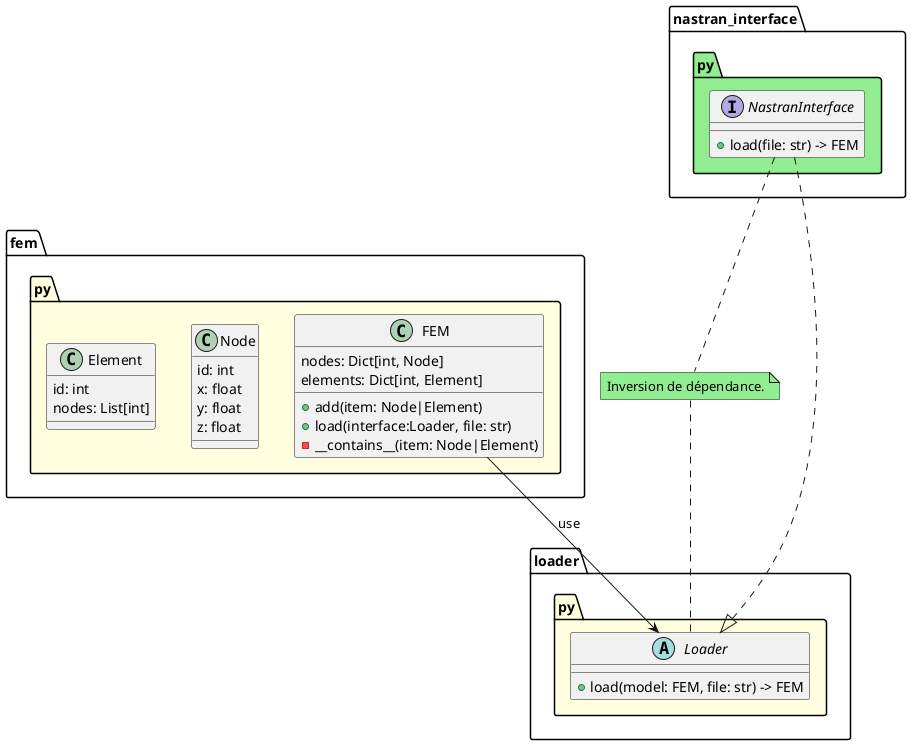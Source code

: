 @startuml

fem.py.FEM --> loader.py.Loader : " use"
nastran_interface.py.NastranInterface ..|> loader.py.Loader

note "Inversion de dépendance." as N2 #LightGreen
nastran_interface.py.NastranInterface .. N2 
N2 .. loader.py.Loader

namespace fem.py #LightYellow {
    class Node {
        id: int
        x: float
        y: float
        z: float
    }

    class Element {
        id: int
        nodes: List[int]
    }

    class FEM {
        nodes: Dict[int, Node]
        elements: Dict[int, Element]
        +add(item: Node|Element)
        +load(interface:Loader, file: str)
        -__contains__(item: Node|Element)
    }
}

namespace loader.py #LightYellow {
    abstract class  Loader {
        +load(model: FEM, file: str) -> FEM
    }
}


namespace nastran_interface.py #LightGreen {
    interface  NastranInterface {
        +load(file: str) -> FEM
    }
}

@enduml

package BASMATI << Database >> #LightBlue {
}

json JSON #LightBlue {
   "fruit":"Apple",
   "size":"Large",
   "color": ["Red", "Green"]
}